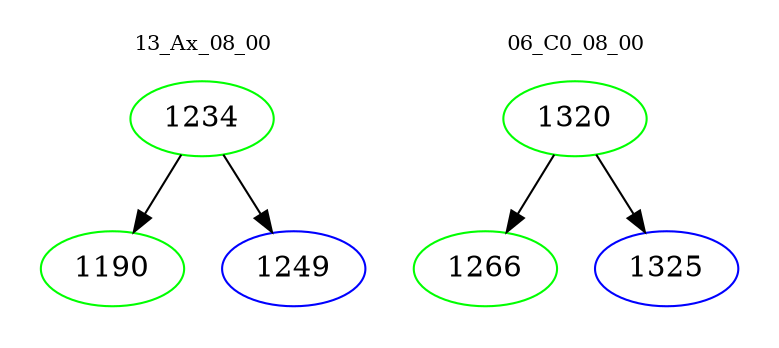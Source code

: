 digraph{
subgraph cluster_0 {
color = white
label = "13_Ax_08_00";
fontsize=10;
T0_1234 [label="1234", color="green"]
T0_1234 -> T0_1190 [color="black"]
T0_1190 [label="1190", color="green"]
T0_1234 -> T0_1249 [color="black"]
T0_1249 [label="1249", color="blue"]
}
subgraph cluster_1 {
color = white
label = "06_C0_08_00";
fontsize=10;
T1_1320 [label="1320", color="green"]
T1_1320 -> T1_1266 [color="black"]
T1_1266 [label="1266", color="green"]
T1_1320 -> T1_1325 [color="black"]
T1_1325 [label="1325", color="blue"]
}
}
